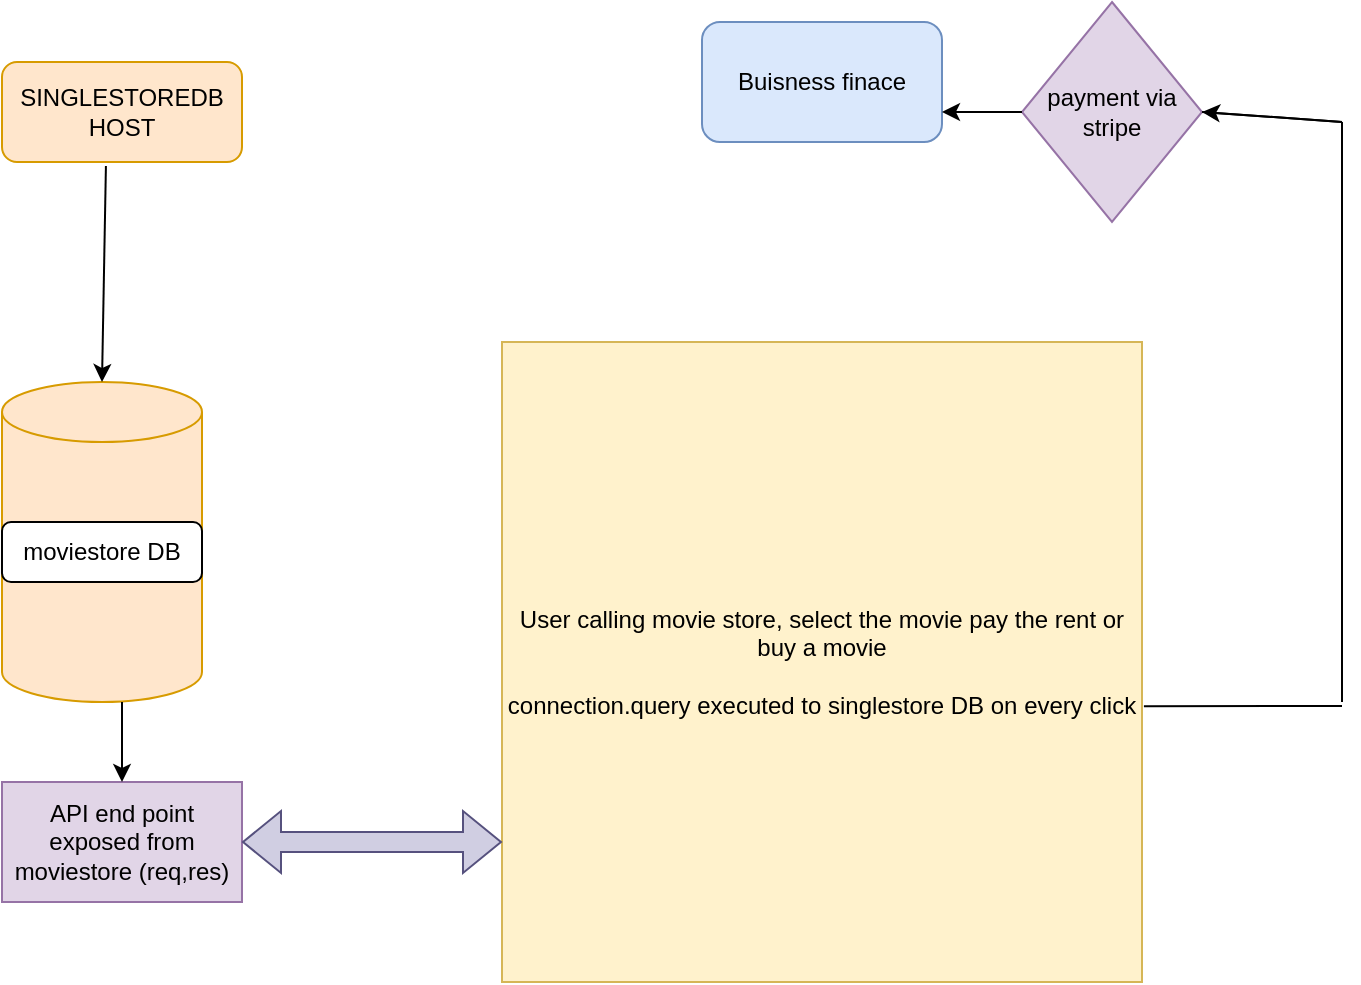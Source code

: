 <mxfile version="20.5.3" type="github"><diagram id="W10UwKqRyQN2uUxqogy_" name="Page-1"><mxGraphModel dx="1662" dy="780" grid="1" gridSize="10" guides="1" tooltips="1" connect="1" arrows="1" fold="1" page="1" pageScale="1" pageWidth="850" pageHeight="1100" math="0" shadow="0"><root><mxCell id="0"/><mxCell id="1" parent="0"/><mxCell id="S15WDX3fnuosQ0vdX2c6-1" value="" style="shape=cylinder3;whiteSpace=wrap;html=1;boundedLbl=1;backgroundOutline=1;size=15;fillColor=#ffe6cc;strokeColor=#d79b00;" vertex="1" parent="1"><mxGeometry x="130" y="250" width="100" height="160" as="geometry"/></mxCell><mxCell id="S15WDX3fnuosQ0vdX2c6-2" value="moviestore DB" style="rounded=1;whiteSpace=wrap;html=1;" vertex="1" parent="1"><mxGeometry x="130" y="320" width="100" height="30" as="geometry"/></mxCell><mxCell id="S15WDX3fnuosQ0vdX2c6-3" value="SINGLESTOREDB HOST" style="whiteSpace=wrap;html=1;rounded=1;fillColor=#ffe6cc;strokeColor=#d79b00;" vertex="1" parent="1"><mxGeometry x="130" y="90" width="120" height="50" as="geometry"/></mxCell><mxCell id="S15WDX3fnuosQ0vdX2c6-6" value="API end point exposed from moviestore (req,res)" style="rounded=0;whiteSpace=wrap;html=1;fillColor=#e1d5e7;strokeColor=#9673a6;" vertex="1" parent="1"><mxGeometry x="130" y="450" width="120" height="60" as="geometry"/></mxCell><mxCell id="S15WDX3fnuosQ0vdX2c6-7" value="" style="endArrow=classic;html=1;rounded=0;exitX=0.433;exitY=1.04;exitDx=0;exitDy=0;exitPerimeter=0;entryX=0.5;entryY=0;entryDx=0;entryDy=0;entryPerimeter=0;" edge="1" parent="1" source="S15WDX3fnuosQ0vdX2c6-3" target="S15WDX3fnuosQ0vdX2c6-1"><mxGeometry width="50" height="50" relative="1" as="geometry"><mxPoint x="400" y="420" as="sourcePoint"/><mxPoint x="450" y="370" as="targetPoint"/></mxGeometry></mxCell><mxCell id="S15WDX3fnuosQ0vdX2c6-8" value="" style="endArrow=classic;html=1;rounded=0;entryX=0.5;entryY=0;entryDx=0;entryDy=0;" edge="1" parent="1" target="S15WDX3fnuosQ0vdX2c6-6"><mxGeometry width="50" height="50" relative="1" as="geometry"><mxPoint x="190" y="410" as="sourcePoint"/><mxPoint x="190" y="260" as="targetPoint"/></mxGeometry></mxCell><mxCell id="S15WDX3fnuosQ0vdX2c6-9" value="&lt;div&gt;User calling movie store, select the movie pay the rent or buy a movie&lt;/div&gt;&lt;div&gt;&lt;br&gt;&lt;/div&gt;&lt;div&gt;connection.query executed to singlestore DB on every click&lt;br&gt;&lt;/div&gt;" style="whiteSpace=wrap;html=1;aspect=fixed;fillColor=#fff2cc;strokeColor=#d6b656;" vertex="1" parent="1"><mxGeometry x="380" y="230" width="320" height="320" as="geometry"/></mxCell><mxCell id="S15WDX3fnuosQ0vdX2c6-10" value="payment via stripe" style="rhombus;whiteSpace=wrap;html=1;fillColor=#e1d5e7;strokeColor=#9673a6;" vertex="1" parent="1"><mxGeometry x="640" y="60" width="90" height="110" as="geometry"/></mxCell><mxCell id="S15WDX3fnuosQ0vdX2c6-11" value="Buisness finace" style="rounded=1;whiteSpace=wrap;html=1;fillColor=#dae8fc;strokeColor=#6c8ebf;" vertex="1" parent="1"><mxGeometry x="480" y="70" width="120" height="60" as="geometry"/></mxCell><mxCell id="S15WDX3fnuosQ0vdX2c6-13" value="" style="shape=flexArrow;endArrow=classic;startArrow=classic;html=1;rounded=0;exitX=1;exitY=0.5;exitDx=0;exitDy=0;fillColor=#d0cee2;strokeColor=#56517e;" edge="1" parent="1" source="S15WDX3fnuosQ0vdX2c6-6"><mxGeometry width="100" height="100" relative="1" as="geometry"><mxPoint x="250" y="490" as="sourcePoint"/><mxPoint x="380" y="480" as="targetPoint"/><Array as="points"/></mxGeometry></mxCell><mxCell id="S15WDX3fnuosQ0vdX2c6-14" value="" style="endArrow=none;html=1;rounded=0;" edge="1" parent="1"><mxGeometry width="50" height="50" relative="1" as="geometry"><mxPoint x="800" y="410" as="sourcePoint"/><mxPoint x="800" y="120" as="targetPoint"/></mxGeometry></mxCell><mxCell id="S15WDX3fnuosQ0vdX2c6-15" value="" style="endArrow=none;html=1;rounded=0;exitX=1.003;exitY=0.569;exitDx=0;exitDy=0;exitPerimeter=0;" edge="1" parent="1" source="S15WDX3fnuosQ0vdX2c6-9"><mxGeometry width="50" height="50" relative="1" as="geometry"><mxPoint x="709.04" y="412.16" as="sourcePoint"/><mxPoint x="800" y="412" as="targetPoint"/></mxGeometry></mxCell><mxCell id="S15WDX3fnuosQ0vdX2c6-16" value="" style="endArrow=none;html=1;rounded=0;exitX=1;exitY=0.5;exitDx=0;exitDy=0;" edge="1" parent="1" source="S15WDX3fnuosQ0vdX2c6-10"><mxGeometry width="50" height="50" relative="1" as="geometry"><mxPoint x="719.04" y="422.16" as="sourcePoint"/><mxPoint x="800" y="120" as="targetPoint"/></mxGeometry></mxCell><mxCell id="S15WDX3fnuosQ0vdX2c6-17" value="" style="endArrow=classic;html=1;rounded=0;entryX=1;entryY=0.75;entryDx=0;entryDy=0;exitX=0;exitY=0.5;exitDx=0;exitDy=0;" edge="1" parent="1" source="S15WDX3fnuosQ0vdX2c6-10" target="S15WDX3fnuosQ0vdX2c6-11"><mxGeometry width="50" height="50" relative="1" as="geometry"><mxPoint x="400" y="420" as="sourcePoint"/><mxPoint x="450" y="370" as="targetPoint"/></mxGeometry></mxCell><mxCell id="S15WDX3fnuosQ0vdX2c6-18" value="" style="endArrow=classic;html=1;rounded=0;entryX=1;entryY=0.5;entryDx=0;entryDy=0;" edge="1" parent="1" target="S15WDX3fnuosQ0vdX2c6-10"><mxGeometry width="50" height="50" relative="1" as="geometry"><mxPoint x="800" y="120" as="sourcePoint"/><mxPoint x="430" y="135" as="targetPoint"/></mxGeometry></mxCell></root></mxGraphModel></diagram></mxfile>